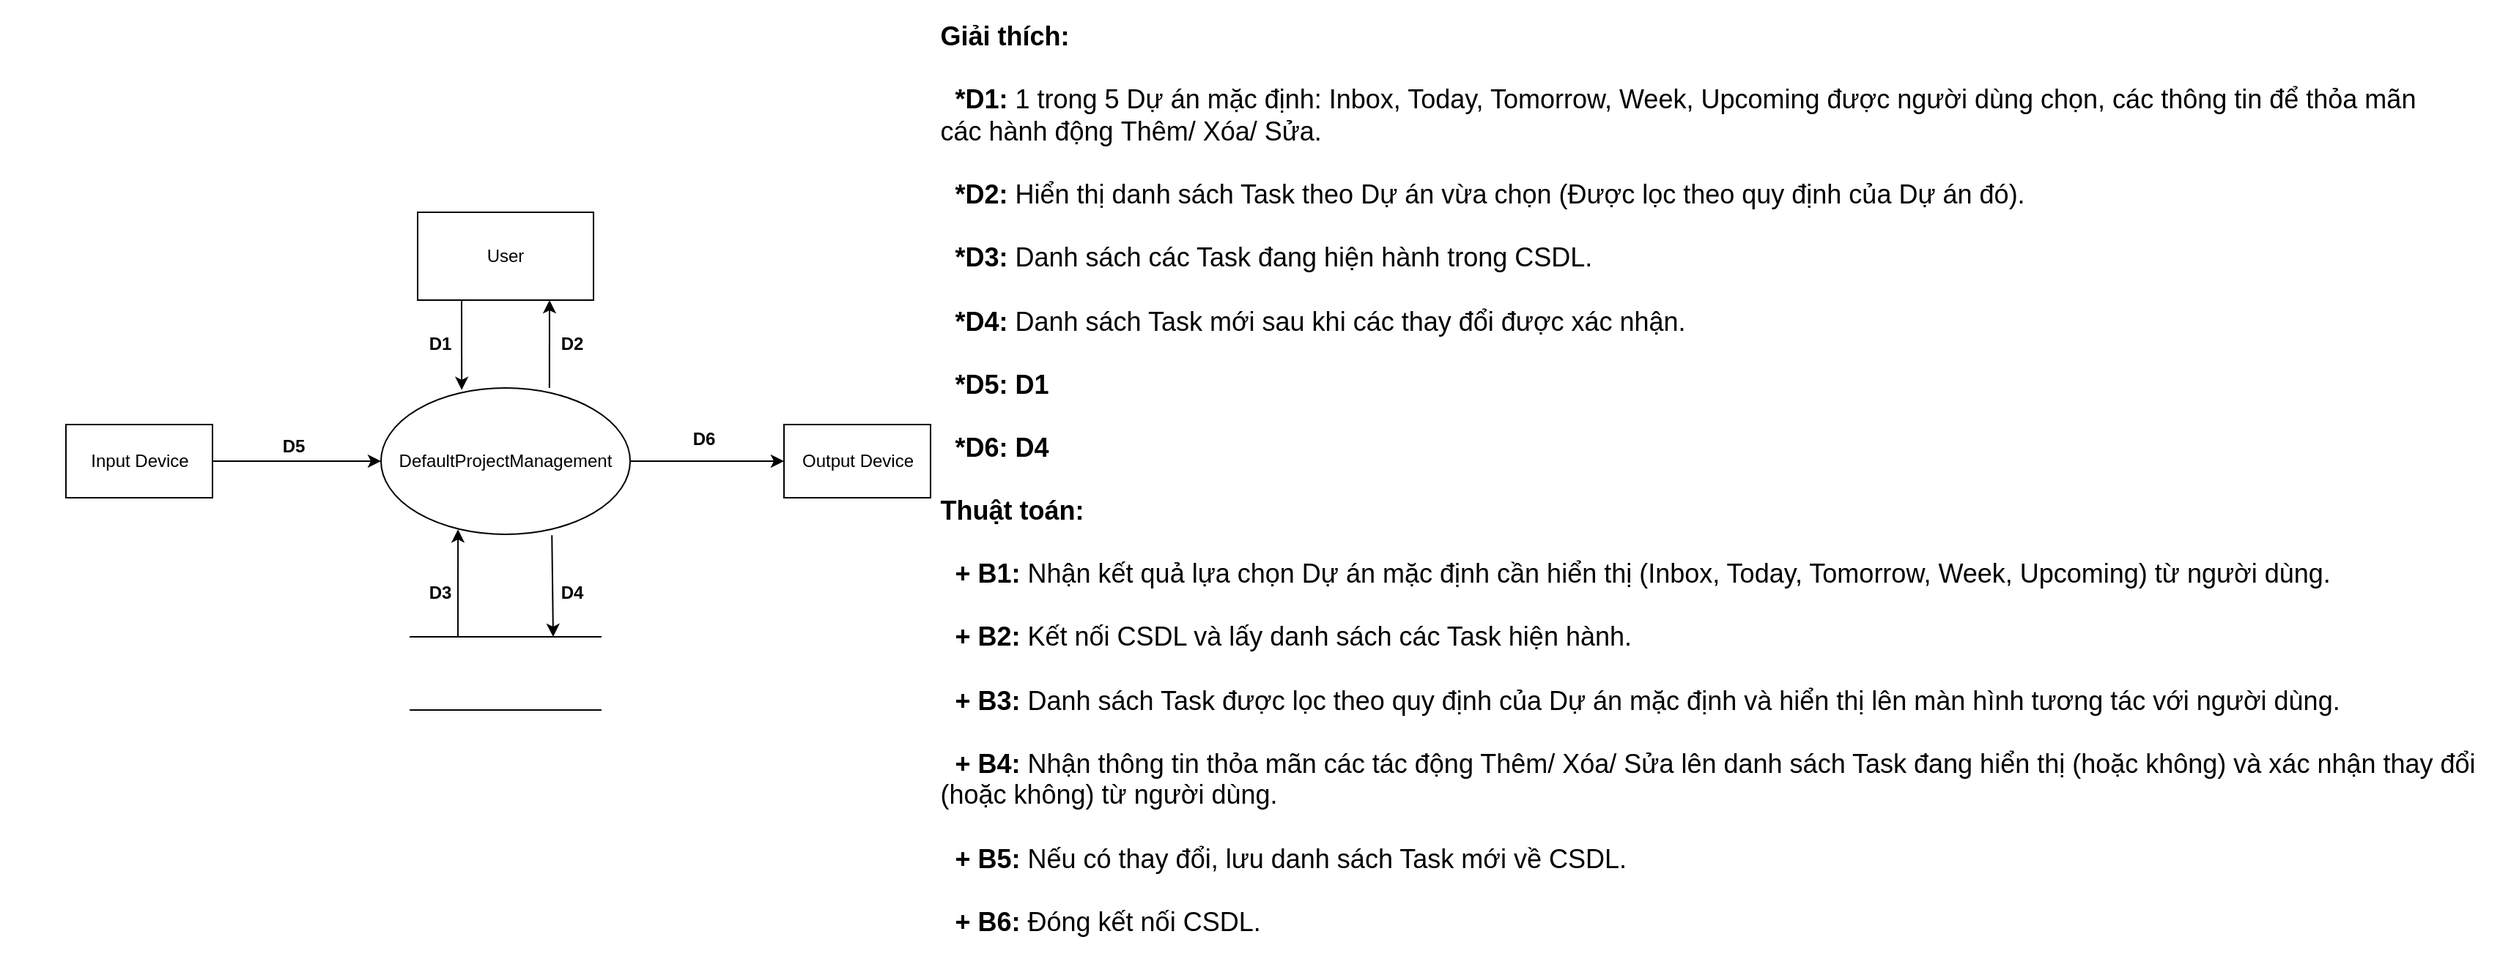 <mxfile version="13.10.8" type="device"><diagram id="QmoKnLjJJHUqHgy6DYaJ" name="Page-1"><mxGraphModel dx="1221" dy="1851" grid="1" gridSize="10" guides="1" tooltips="1" connect="1" arrows="1" fold="1" page="1" pageScale="1" pageWidth="827" pageHeight="1169" math="0" shadow="0"><root><mxCell id="0"/><mxCell id="1" parent="0"/><mxCell id="prD2puv88FZxhSGPEbav-21" value="" style="html=1;dashed=0;whitespace=wrap;strokeColor=none;" parent="1" vertex="1"><mxGeometry x="75" y="-105" width="1705" height="665" as="geometry"/></mxCell><mxCell id="prD2puv88FZxhSGPEbav-1" value="User" style="rounded=0;whiteSpace=wrap;html=1;" parent="1" vertex="1"><mxGeometry x="360" y="40" width="120" height="60" as="geometry"/></mxCell><mxCell id="DwJCnxoAvv6X2Z7G9MqI-2" style="edgeStyle=orthogonalEdgeStyle;rounded=0;orthogonalLoop=1;jettySize=auto;html=1;entryX=0;entryY=0.5;entryDx=0;entryDy=0;" edge="1" parent="1" source="prD2puv88FZxhSGPEbav-2" target="DwJCnxoAvv6X2Z7G9MqI-1"><mxGeometry relative="1" as="geometry"/></mxCell><mxCell id="prD2puv88FZxhSGPEbav-2" value="DefaultProjectManagement" style="ellipse;whiteSpace=wrap;html=1;" parent="1" vertex="1"><mxGeometry x="335" y="160" width="170" height="100" as="geometry"/></mxCell><mxCell id="prD2puv88FZxhSGPEbav-3" value="" style="html=1;dashed=0;whitespace=wrap;shape=partialRectangle;right=0;left=0;" parent="1" vertex="1"><mxGeometry x="355" y="330" width="130" height="50" as="geometry"/></mxCell><mxCell id="prD2puv88FZxhSGPEbav-5" style="edgeStyle=orthogonalEdgeStyle;rounded=0;orthogonalLoop=1;jettySize=auto;html=1;entryX=0;entryY=0.5;entryDx=0;entryDy=0;" parent="1" source="prD2puv88FZxhSGPEbav-4" target="prD2puv88FZxhSGPEbav-2" edge="1"><mxGeometry relative="1" as="geometry"/></mxCell><mxCell id="prD2puv88FZxhSGPEbav-4" value="Input Device" style="html=1;dashed=0;whitespace=wrap;" parent="1" vertex="1"><mxGeometry x="120" y="185" width="100" height="50" as="geometry"/></mxCell><mxCell id="prD2puv88FZxhSGPEbav-6" value="" style="endArrow=classic;html=1;exitX=0.25;exitY=1;exitDx=0;exitDy=0;entryX=0.324;entryY=0.014;entryDx=0;entryDy=0;entryPerimeter=0;" parent="1" source="prD2puv88FZxhSGPEbav-1" target="prD2puv88FZxhSGPEbav-2" edge="1"><mxGeometry width="50" height="50" relative="1" as="geometry"><mxPoint x="390" y="320" as="sourcePoint"/><mxPoint x="440" y="270" as="targetPoint"/></mxGeometry></mxCell><mxCell id="prD2puv88FZxhSGPEbav-7" value="" style="endArrow=classic;html=1;exitX=0.676;exitY=0;exitDx=0;exitDy=0;exitPerimeter=0;entryX=0.75;entryY=1;entryDx=0;entryDy=0;" parent="1" source="prD2puv88FZxhSGPEbav-2" target="prD2puv88FZxhSGPEbav-1" edge="1"><mxGeometry width="50" height="50" relative="1" as="geometry"><mxPoint x="390" y="320" as="sourcePoint"/><mxPoint x="440" y="270" as="targetPoint"/></mxGeometry></mxCell><mxCell id="prD2puv88FZxhSGPEbav-8" value="" style="endArrow=classic;html=1;exitX=0.25;exitY=0;exitDx=0;exitDy=0;entryX=0.309;entryY=0.966;entryDx=0;entryDy=0;entryPerimeter=0;" parent="1" source="prD2puv88FZxhSGPEbav-3" target="prD2puv88FZxhSGPEbav-2" edge="1"><mxGeometry width="50" height="50" relative="1" as="geometry"><mxPoint x="390" y="320" as="sourcePoint"/><mxPoint x="440" y="270" as="targetPoint"/></mxGeometry></mxCell><mxCell id="prD2puv88FZxhSGPEbav-9" value="" style="endArrow=classic;html=1;entryX=0.75;entryY=0;entryDx=0;entryDy=0;exitX=0.686;exitY=1.006;exitDx=0;exitDy=0;exitPerimeter=0;" parent="1" source="prD2puv88FZxhSGPEbav-2" target="prD2puv88FZxhSGPEbav-3" edge="1"><mxGeometry width="50" height="50" relative="1" as="geometry"><mxPoint x="390" y="320" as="sourcePoint"/><mxPoint x="440" y="270" as="targetPoint"/></mxGeometry></mxCell><mxCell id="prD2puv88FZxhSGPEbav-11" value="&lt;b&gt;D1&lt;/b&gt;" style="text;html=1;align=center;verticalAlign=middle;resizable=0;points=[];autosize=1;" parent="1" vertex="1"><mxGeometry x="360" y="120" width="30" height="20" as="geometry"/></mxCell><mxCell id="prD2puv88FZxhSGPEbav-12" value="&lt;b&gt;D2&lt;/b&gt;" style="text;html=1;align=center;verticalAlign=middle;resizable=0;points=[];autosize=1;" parent="1" vertex="1"><mxGeometry x="450" y="120" width="30" height="20" as="geometry"/></mxCell><mxCell id="prD2puv88FZxhSGPEbav-14" value="&lt;b&gt;D3&lt;/b&gt;" style="text;html=1;align=center;verticalAlign=middle;resizable=0;points=[];autosize=1;" parent="1" vertex="1"><mxGeometry x="360" y="290" width="30" height="20" as="geometry"/></mxCell><mxCell id="prD2puv88FZxhSGPEbav-15" value="&lt;b&gt;D4&lt;/b&gt;" style="text;html=1;align=center;verticalAlign=middle;resizable=0;points=[];autosize=1;" parent="1" vertex="1"><mxGeometry x="450" y="290" width="30" height="20" as="geometry"/></mxCell><mxCell id="prD2puv88FZxhSGPEbav-17" value="&lt;b&gt;D5&lt;/b&gt;" style="text;html=1;align=center;verticalAlign=middle;resizable=0;points=[];autosize=1;" parent="1" vertex="1"><mxGeometry x="260" y="190" width="30" height="20" as="geometry"/></mxCell><mxCell id="prD2puv88FZxhSGPEbav-20" value="&lt;div style=&quot;text-align: justify&quot;&gt;&lt;b style=&quot;font-size: 18px&quot;&gt;Giải thích:&lt;/b&gt;&lt;/div&gt;&lt;div style=&quot;text-align: justify&quot;&gt;&lt;b style=&quot;font-size: 18px&quot;&gt;&lt;br&gt;&lt;/b&gt;&lt;/div&gt;&lt;div style=&quot;font-size: 18px ; text-align: justify&quot;&gt;&lt;b&gt;&amp;nbsp; *D1:&amp;nbsp;&lt;/b&gt;1 trong 5&amp;nbsp;Dự án mặc định: Inbox, Today, Tomorrow,&amp;nbsp;&lt;span&gt;Week, Upcoming được người dùng chọn, các thông tin để thỏa mãn&lt;/span&gt;&lt;/div&gt;&lt;div style=&quot;font-size: 18px ; text-align: justify&quot;&gt;&lt;span&gt;các&amp;nbsp;&lt;/span&gt;&lt;span&gt;hành động&amp;nbsp;&lt;/span&gt;&lt;span&gt;Thêm/ Xóa/ Sửa.&lt;/span&gt;&lt;/div&gt;&lt;div style=&quot;font-size: 18px ; text-align: justify&quot;&gt;&lt;span&gt;&lt;br&gt;&lt;/span&gt;&lt;/div&gt;&lt;div style=&quot;font-size: 18px ; text-align: justify&quot;&gt;&amp;nbsp;&amp;nbsp;&lt;b&gt;*D2:&amp;nbsp;&lt;/b&gt;Hiển thị danh sách Task theo Dự án vừa chọn (Được lọc theo quy định của Dự án đó&lt;span&gt;).&lt;/span&gt;&lt;/div&gt;&lt;div style=&quot;font-size: 18px ; text-align: justify&quot;&gt;&lt;span&gt;&lt;br&gt;&lt;/span&gt;&lt;/div&gt;&lt;div style=&quot;font-size: 18px ; text-align: justify&quot;&gt;&amp;nbsp; &lt;b&gt;*D3:&lt;/b&gt;&amp;nbsp;Danh sách các Task đang hiện hành trong CSDL.&lt;/div&gt;&lt;div style=&quot;font-size: 18px ; text-align: justify&quot;&gt;&lt;br&gt;&lt;/div&gt;&lt;div style=&quot;font-size: 18px ; text-align: justify&quot;&gt;&amp;nbsp; &lt;b&gt;*D4: &lt;/b&gt;Danh sách Task mới sau khi các thay đổi được xác nhận.&lt;/div&gt;&lt;div style=&quot;font-size: 18px ; text-align: justify&quot;&gt;&lt;br&gt;&lt;/div&gt;&lt;div style=&quot;font-size: 18px ; text-align: justify&quot;&gt;&amp;nbsp; &lt;b&gt;*D5: D1&lt;/b&gt;&lt;/div&gt;&lt;div style=&quot;font-size: 18px ; text-align: justify&quot;&gt;&lt;b&gt;&lt;br&gt;&lt;/b&gt;&lt;/div&gt;&lt;div style=&quot;font-size: 18px ; text-align: justify&quot;&gt;&amp;nbsp; &lt;b&gt;*D6: D4&lt;/b&gt;&lt;/div&gt;&lt;div style=&quot;font-size: 18px ; text-align: justify&quot;&gt;&lt;br&gt;&lt;/div&gt;&lt;div style=&quot;font-size: 18px ; text-align: justify&quot;&gt;&lt;b&gt;Thuật toán:&lt;/b&gt;&lt;/div&gt;&lt;div style=&quot;font-size: 18px ; text-align: justify&quot;&gt;&lt;b&gt;&lt;br&gt;&lt;/b&gt;&lt;/div&gt;&lt;div style=&quot;font-size: 18px ; text-align: justify&quot;&gt;&lt;b&gt;&amp;nbsp; + B1: &lt;/b&gt;Nhận kết quả&amp;nbsp;lựa chọn Dự án mặc định cần hiển thị (Inbox, Today, Tomorrow, Week, Upcoming) từ người dùng.&lt;/div&gt;&lt;div style=&quot;font-size: 18px ; text-align: justify&quot;&gt;&lt;span&gt;&lt;br&gt;&lt;/span&gt;&lt;/div&gt;&lt;div style=&quot;font-size: 18px ; text-align: justify&quot;&gt;&lt;b&gt;&amp;nbsp; + B2: &lt;/b&gt;Kết nối CSDL và lấy danh sách các Task hiện hành.&lt;/div&gt;&lt;div style=&quot;font-size: 18px ; text-align: justify&quot;&gt;&lt;br&gt;&lt;/div&gt;&lt;div style=&quot;font-size: 18px ; text-align: justify&quot;&gt;&lt;b&gt;&amp;nbsp; + B3: &lt;/b&gt;Danh sách Task được lọc theo quy định của Dự án mặc định và hiển thị lên màn hình tương tác với người dùng.&lt;/div&gt;&lt;div style=&quot;font-size: 18px ; text-align: justify&quot;&gt;&lt;br&gt;&lt;/div&gt;&lt;div style=&quot;font-size: 18px ; text-align: justify&quot;&gt;&lt;b&gt;&amp;nbsp; + B4: &lt;/b&gt;Nhận thông tin thỏa mãn các tác động Thêm/ Xóa/ Sửa lên danh sách Task đang hiển thị (hoặc không) và xác nhận thay đổi&lt;/div&gt;&lt;div style=&quot;font-size: 18px ; text-align: justify&quot;&gt;(hoặc không) từ người dùng.&lt;/div&gt;&lt;div style=&quot;font-size: 18px ; text-align: justify&quot;&gt;&lt;br&gt;&lt;/div&gt;&lt;div style=&quot;font-size: 18px ; text-align: justify&quot;&gt;&lt;b&gt;&amp;nbsp; + B5: &lt;/b&gt;Nếu có thay đổi, lưu danh sách Task mới về CSDL.&lt;/div&gt;&lt;div style=&quot;font-size: 18px ; text-align: justify&quot;&gt;&lt;br&gt;&lt;/div&gt;&lt;div style=&quot;font-size: 18px ; text-align: justify&quot;&gt;&lt;b&gt;&amp;nbsp; + B6: &lt;/b&gt;Đóng kết nối CSDL.&lt;/div&gt;&lt;div&gt;&lt;br&gt;&lt;/div&gt;" style="text;html=1;align=center;verticalAlign=middle;resizable=0;points=[];autosize=1;" parent="1" vertex="1"><mxGeometry x="710" y="20" width="1060" height="420" as="geometry"/></mxCell><mxCell id="DwJCnxoAvv6X2Z7G9MqI-1" value="Output Device" style="html=1;dashed=0;whitespace=wrap;" vertex="1" parent="1"><mxGeometry x="610" y="185" width="100" height="50" as="geometry"/></mxCell><mxCell id="DwJCnxoAvv6X2Z7G9MqI-3" value="&lt;b&gt;D6&lt;/b&gt;" style="text;html=1;align=center;verticalAlign=middle;resizable=0;points=[];autosize=1;" vertex="1" parent="1"><mxGeometry x="540" y="185" width="30" height="20" as="geometry"/></mxCell></root></mxGraphModel></diagram></mxfile>